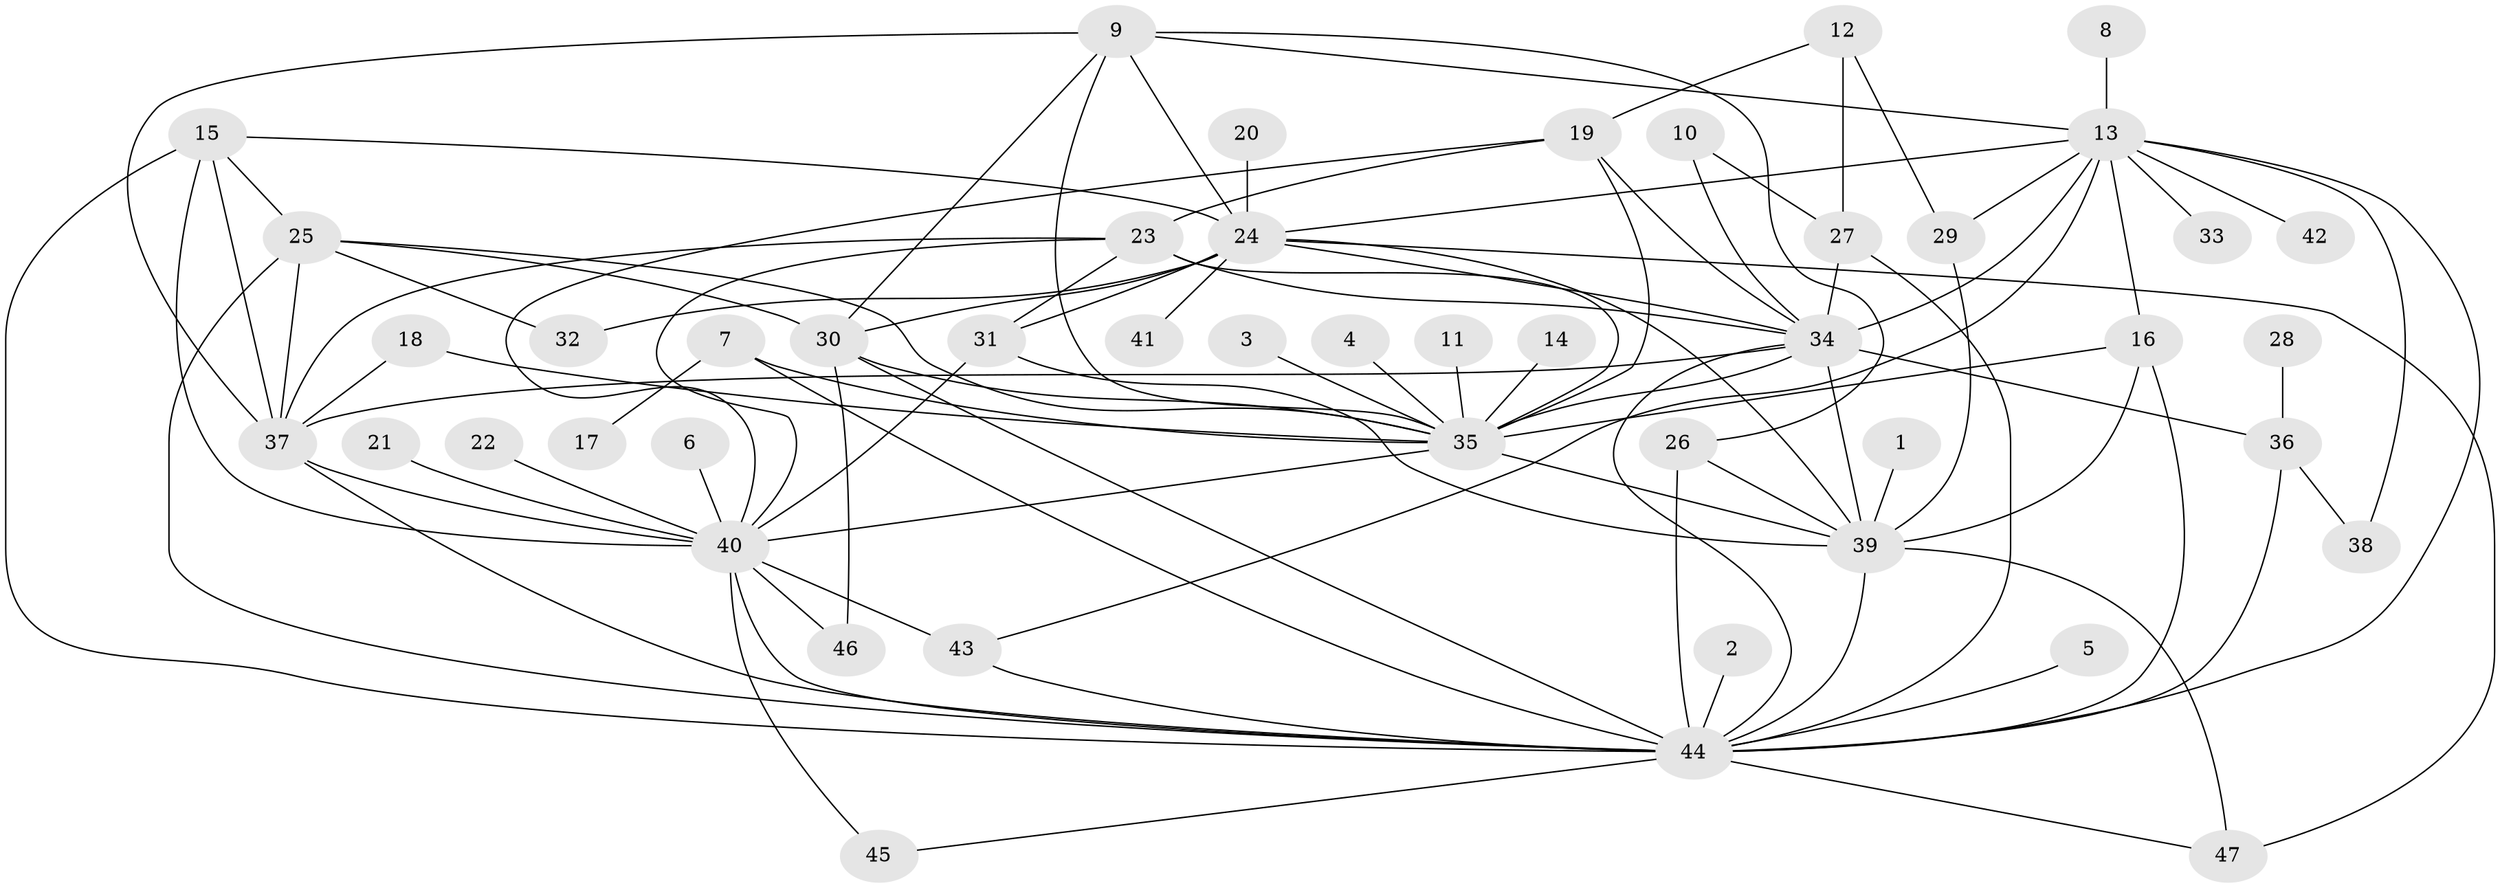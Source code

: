 // original degree distribution, {28: 0.008547008547008548, 14: 0.017094017094017096, 20: 0.008547008547008548, 1: 0.452991452991453, 10: 0.008547008547008548, 3: 0.11965811965811966, 2: 0.1794871794871795, 5: 0.05128205128205128, 17: 0.008547008547008548, 9: 0.008547008547008548, 4: 0.06837606837606838, 18: 0.008547008547008548, 8: 0.02564102564102564, 6: 0.008547008547008548, 7: 0.02564102564102564}
// Generated by graph-tools (version 1.1) at 2025/36/03/04/25 23:36:58]
// undirected, 47 vertices, 97 edges
graph export_dot {
  node [color=gray90,style=filled];
  1;
  2;
  3;
  4;
  5;
  6;
  7;
  8;
  9;
  10;
  11;
  12;
  13;
  14;
  15;
  16;
  17;
  18;
  19;
  20;
  21;
  22;
  23;
  24;
  25;
  26;
  27;
  28;
  29;
  30;
  31;
  32;
  33;
  34;
  35;
  36;
  37;
  38;
  39;
  40;
  41;
  42;
  43;
  44;
  45;
  46;
  47;
  1 -- 39 [weight=1.0];
  2 -- 44 [weight=1.0];
  3 -- 35 [weight=1.0];
  4 -- 35 [weight=1.0];
  5 -- 44 [weight=1.0];
  6 -- 40 [weight=1.0];
  7 -- 17 [weight=1.0];
  7 -- 35 [weight=1.0];
  7 -- 44 [weight=1.0];
  8 -- 13 [weight=1.0];
  9 -- 13 [weight=1.0];
  9 -- 24 [weight=1.0];
  9 -- 26 [weight=1.0];
  9 -- 30 [weight=1.0];
  9 -- 35 [weight=1.0];
  9 -- 37 [weight=1.0];
  10 -- 27 [weight=1.0];
  10 -- 34 [weight=1.0];
  11 -- 35 [weight=1.0];
  12 -- 19 [weight=1.0];
  12 -- 27 [weight=1.0];
  12 -- 29 [weight=1.0];
  13 -- 16 [weight=1.0];
  13 -- 24 [weight=1.0];
  13 -- 29 [weight=1.0];
  13 -- 33 [weight=1.0];
  13 -- 34 [weight=1.0];
  13 -- 38 [weight=1.0];
  13 -- 42 [weight=1.0];
  13 -- 43 [weight=1.0];
  13 -- 44 [weight=1.0];
  14 -- 35 [weight=1.0];
  15 -- 24 [weight=1.0];
  15 -- 25 [weight=1.0];
  15 -- 37 [weight=1.0];
  15 -- 40 [weight=2.0];
  15 -- 44 [weight=1.0];
  16 -- 35 [weight=2.0];
  16 -- 39 [weight=1.0];
  16 -- 44 [weight=2.0];
  18 -- 35 [weight=1.0];
  18 -- 37 [weight=1.0];
  19 -- 23 [weight=1.0];
  19 -- 34 [weight=2.0];
  19 -- 35 [weight=1.0];
  19 -- 40 [weight=1.0];
  20 -- 24 [weight=1.0];
  21 -- 40 [weight=1.0];
  22 -- 40 [weight=1.0];
  23 -- 31 [weight=1.0];
  23 -- 34 [weight=1.0];
  23 -- 35 [weight=1.0];
  23 -- 37 [weight=1.0];
  23 -- 40 [weight=1.0];
  24 -- 30 [weight=1.0];
  24 -- 31 [weight=2.0];
  24 -- 32 [weight=1.0];
  24 -- 34 [weight=1.0];
  24 -- 39 [weight=1.0];
  24 -- 41 [weight=1.0];
  24 -- 47 [weight=1.0];
  25 -- 30 [weight=1.0];
  25 -- 32 [weight=1.0];
  25 -- 35 [weight=1.0];
  25 -- 37 [weight=3.0];
  25 -- 44 [weight=1.0];
  26 -- 39 [weight=1.0];
  26 -- 44 [weight=2.0];
  27 -- 34 [weight=2.0];
  27 -- 44 [weight=2.0];
  28 -- 36 [weight=1.0];
  29 -- 39 [weight=1.0];
  30 -- 35 [weight=1.0];
  30 -- 44 [weight=1.0];
  30 -- 46 [weight=1.0];
  31 -- 39 [weight=1.0];
  31 -- 40 [weight=1.0];
  34 -- 35 [weight=3.0];
  34 -- 36 [weight=1.0];
  34 -- 37 [weight=1.0];
  34 -- 39 [weight=1.0];
  34 -- 44 [weight=1.0];
  35 -- 39 [weight=1.0];
  35 -- 40 [weight=1.0];
  36 -- 38 [weight=1.0];
  36 -- 44 [weight=1.0];
  37 -- 40 [weight=1.0];
  37 -- 44 [weight=3.0];
  39 -- 44 [weight=2.0];
  39 -- 47 [weight=1.0];
  40 -- 43 [weight=1.0];
  40 -- 44 [weight=1.0];
  40 -- 45 [weight=1.0];
  40 -- 46 [weight=1.0];
  43 -- 44 [weight=1.0];
  44 -- 45 [weight=1.0];
  44 -- 47 [weight=1.0];
}
